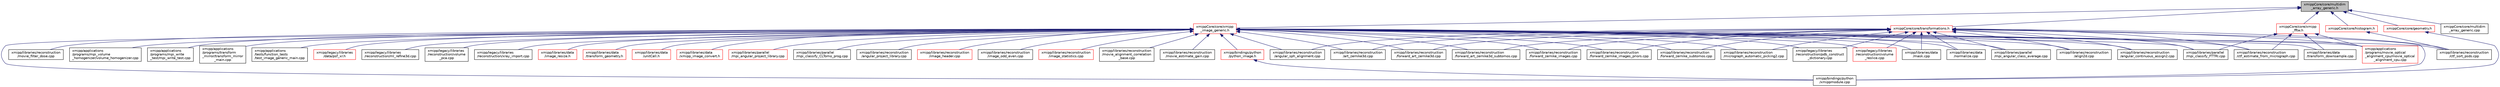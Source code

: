 digraph "xmippCore/core/multidim_array_generic.h"
{
  edge [fontname="Helvetica",fontsize="10",labelfontname="Helvetica",labelfontsize="10"];
  node [fontname="Helvetica",fontsize="10",shape=record];
  Node25 [label="xmippCore/core/multidim\l_array_generic.h",height=0.2,width=0.4,color="black", fillcolor="grey75", style="filled", fontcolor="black"];
  Node25 -> Node26 [dir="back",color="midnightblue",fontsize="10",style="solid",fontname="Helvetica"];
  Node26 [label="xmippCore/core/xmipp\l_image_generic.h",height=0.2,width=0.4,color="red", fillcolor="white", style="filled",URL="$xmipp__image__generic_8h.html"];
  Node26 -> Node27 [dir="back",color="midnightblue",fontsize="10",style="solid",fontname="Helvetica"];
  Node27 [label="xmipp/applications\l/programs/movie_optical\l_alignment_cpu/movie_optical\l_alignment_cpu.cpp",height=0.2,width=0.4,color="red", fillcolor="white", style="filled",URL="$movie__optical__alignment__cpu_8cpp.html"];
  Node26 -> Node29 [dir="back",color="midnightblue",fontsize="10",style="solid",fontname="Helvetica"];
  Node29 [label="xmipp/applications\l/programs/mpi_volume\l_homogenizer/volume_homogenizer.cpp",height=0.2,width=0.4,color="black", fillcolor="white", style="filled",URL="$volume__homogenizer_8cpp.html"];
  Node26 -> Node30 [dir="back",color="midnightblue",fontsize="10",style="solid",fontname="Helvetica"];
  Node30 [label="xmipp/applications\l/programs/mpi_write\l_test/mpi_write_test.cpp",height=0.2,width=0.4,color="black", fillcolor="white", style="filled",URL="$mpi__write__test_8cpp.html"];
  Node26 -> Node31 [dir="back",color="midnightblue",fontsize="10",style="solid",fontname="Helvetica"];
  Node31 [label="xmipp/applications\l/programs/transform\l_mirror/transform_mirror\l_main.cpp",height=0.2,width=0.4,color="black", fillcolor="white", style="filled",URL="$transform__mirror__main_8cpp.html"];
  Node26 -> Node32 [dir="back",color="midnightblue",fontsize="10",style="solid",fontname="Helvetica"];
  Node32 [label="xmipp/applications\l/tests/function_tests\l/test_image_generic_main.cpp",height=0.2,width=0.4,color="black", fillcolor="white", style="filled",URL="$test__image__generic__main_8cpp.html"];
  Node26 -> Node33 [dir="back",color="midnightblue",fontsize="10",style="solid",fontname="Helvetica"];
  Node33 [label="xmipp/bindings/python\l/python_image.h",height=0.2,width=0.4,color="red", fillcolor="white", style="filled",URL="$bindings_2python_2python__image_8h.html"];
  Node33 -> Node36 [dir="back",color="midnightblue",fontsize="10",style="solid",fontname="Helvetica"];
  Node36 [label="xmipp/bindings/python\l/xmippmodule.cpp",height=0.2,width=0.4,color="black", fillcolor="white", style="filled",URL="$xmippmodule_8cpp.html"];
  Node26 -> Node36 [dir="back",color="midnightblue",fontsize="10",style="solid",fontname="Helvetica"];
  Node26 -> Node37 [dir="back",color="midnightblue",fontsize="10",style="solid",fontname="Helvetica"];
  Node37 [label="xmipp/legacy/libraries\l/data/psf_xr.h",height=0.2,width=0.4,color="red", fillcolor="white", style="filled",URL="$psf__xr_8h.html"];
  Node26 -> Node53 [dir="back",color="midnightblue",fontsize="10",style="solid",fontname="Helvetica"];
  Node53 [label="xmipp/legacy/libraries\l/reconstruction/ml_refine3d.cpp",height=0.2,width=0.4,color="black", fillcolor="white", style="filled",URL="$ml__refine3d_8cpp.html"];
  Node26 -> Node54 [dir="back",color="midnightblue",fontsize="10",style="solid",fontname="Helvetica"];
  Node54 [label="xmipp/legacy/libraries\l/reconstruction/pdb_construct\l_dictionary.cpp",height=0.2,width=0.4,color="black", fillcolor="white", style="filled",URL="$pdb__construct__dictionary_8cpp.html"];
  Node26 -> Node55 [dir="back",color="midnightblue",fontsize="10",style="solid",fontname="Helvetica"];
  Node55 [label="xmipp/legacy/libraries\l/reconstruction/volume\l_pca.cpp",height=0.2,width=0.4,color="black", fillcolor="white", style="filled",URL="$volume__pca_8cpp.html"];
  Node26 -> Node56 [dir="back",color="midnightblue",fontsize="10",style="solid",fontname="Helvetica"];
  Node56 [label="xmipp/legacy/libraries\l/reconstruction/volume\l_reslice.cpp",height=0.2,width=0.4,color="red", fillcolor="white", style="filled",URL="$volume__reslice_8cpp.html"];
  Node26 -> Node58 [dir="back",color="midnightblue",fontsize="10",style="solid",fontname="Helvetica"];
  Node58 [label="xmipp/legacy/libraries\l/reconstruction/xray_import.cpp",height=0.2,width=0.4,color="black", fillcolor="white", style="filled",URL="$xray__import_8cpp.html"];
  Node26 -> Node59 [dir="back",color="midnightblue",fontsize="10",style="solid",fontname="Helvetica"];
  Node59 [label="xmipp/libraries/data\l/image_resize.h",height=0.2,width=0.4,color="red", fillcolor="white", style="filled",URL="$image__resize_8h.html"];
  Node26 -> Node63 [dir="back",color="midnightblue",fontsize="10",style="solid",fontname="Helvetica"];
  Node63 [label="xmipp/libraries/data\l/mask.cpp",height=0.2,width=0.4,color="black", fillcolor="white", style="filled",URL="$mask_8cpp.html"];
  Node26 -> Node64 [dir="back",color="midnightblue",fontsize="10",style="solid",fontname="Helvetica"];
  Node64 [label="xmipp/libraries/data\l/normalize.cpp",height=0.2,width=0.4,color="black", fillcolor="white", style="filled",URL="$normalize_8cpp.html"];
  Node26 -> Node65 [dir="back",color="midnightblue",fontsize="10",style="solid",fontname="Helvetica"];
  Node65 [label="xmipp/libraries/data\l/transform_downsample.cpp",height=0.2,width=0.4,color="black", fillcolor="white", style="filled",URL="$transform__downsample_8cpp.html"];
  Node26 -> Node66 [dir="back",color="midnightblue",fontsize="10",style="solid",fontname="Helvetica"];
  Node66 [label="xmipp/libraries/data\l/transform_geometry.h",height=0.2,width=0.4,color="red", fillcolor="white", style="filled",URL="$transform__geometry_8h.html"];
  Node26 -> Node70 [dir="back",color="midnightblue",fontsize="10",style="solid",fontname="Helvetica"];
  Node70 [label="xmipp/libraries/data\l/unitCell.h",height=0.2,width=0.4,color="red", fillcolor="white", style="filled",URL="$unitCell_8h.html"];
  Node26 -> Node74 [dir="back",color="midnightblue",fontsize="10",style="solid",fontname="Helvetica"];
  Node74 [label="xmipp/libraries/data\l/xmipp_image_convert.h",height=0.2,width=0.4,color="red", fillcolor="white", style="filled",URL="$xmipp__image__convert_8h.html"];
  Node26 -> Node79 [dir="back",color="midnightblue",fontsize="10",style="solid",fontname="Helvetica"];
  Node79 [label="xmipp/libraries/parallel\l/mpi_angular_class_average.cpp",height=0.2,width=0.4,color="black", fillcolor="white", style="filled",URL="$mpi__angular__class__average_8cpp.html"];
  Node26 -> Node80 [dir="back",color="midnightblue",fontsize="10",style="solid",fontname="Helvetica"];
  Node80 [label="xmipp/libraries/parallel\l/mpi_angular_project_library.cpp",height=0.2,width=0.4,color="red", fillcolor="white", style="filled",URL="$mpi__angular__project__library_8cpp.html"];
  Node26 -> Node82 [dir="back",color="midnightblue",fontsize="10",style="solid",fontname="Helvetica"];
  Node82 [label="xmipp/libraries/parallel\l/mpi_classify_CLTomo_prog.cpp",height=0.2,width=0.4,color="black", fillcolor="white", style="filled",URL="$mpi__classify__CLTomo__prog_8cpp.html"];
  Node26 -> Node83 [dir="back",color="midnightblue",fontsize="10",style="solid",fontname="Helvetica"];
  Node83 [label="xmipp/libraries/parallel\l/mpi_classify_FTTRI.cpp",height=0.2,width=0.4,color="black", fillcolor="white", style="filled",URL="$mpi__classify__FTTRI_8cpp.html"];
  Node26 -> Node84 [dir="back",color="midnightblue",fontsize="10",style="solid",fontname="Helvetica"];
  Node84 [label="xmipp/libraries/reconstruction\l/align2d.cpp",height=0.2,width=0.4,color="black", fillcolor="white", style="filled",URL="$align2d_8cpp.html"];
  Node26 -> Node85 [dir="back",color="midnightblue",fontsize="10",style="solid",fontname="Helvetica"];
  Node85 [label="xmipp/libraries/reconstruction\l/angular_continuous_assign2.cpp",height=0.2,width=0.4,color="black", fillcolor="white", style="filled",URL="$angular__continuous__assign2_8cpp.html"];
  Node26 -> Node86 [dir="back",color="midnightblue",fontsize="10",style="solid",fontname="Helvetica"];
  Node86 [label="xmipp/libraries/reconstruction\l/angular_project_library.cpp",height=0.2,width=0.4,color="black", fillcolor="white", style="filled",URL="$angular__project__library_8cpp.html"];
  Node26 -> Node87 [dir="back",color="midnightblue",fontsize="10",style="solid",fontname="Helvetica"];
  Node87 [label="xmipp/libraries/reconstruction\l/angular_sph_alignment.cpp",height=0.2,width=0.4,color="black", fillcolor="white", style="filled",URL="$angular__sph__alignment_8cpp.html"];
  Node26 -> Node88 [dir="back",color="midnightblue",fontsize="10",style="solid",fontname="Helvetica"];
  Node88 [label="xmipp/libraries/reconstruction\l/art_zernike3d.cpp",height=0.2,width=0.4,color="black", fillcolor="white", style="filled",URL="$art__zernike3d_8cpp.html"];
  Node26 -> Node89 [dir="back",color="midnightblue",fontsize="10",style="solid",fontname="Helvetica"];
  Node89 [label="xmipp/libraries/reconstruction\l/ctf_estimate_from_micrograph.cpp",height=0.2,width=0.4,color="black", fillcolor="white", style="filled",URL="$ctf__estimate__from__micrograph_8cpp.html"];
  Node26 -> Node90 [dir="back",color="midnightblue",fontsize="10",style="solid",fontname="Helvetica"];
  Node90 [label="xmipp/libraries/reconstruction\l/ctf_sort_psds.cpp",height=0.2,width=0.4,color="black", fillcolor="white", style="filled",URL="$ctf__sort__psds_8cpp.html"];
  Node26 -> Node91 [dir="back",color="midnightblue",fontsize="10",style="solid",fontname="Helvetica"];
  Node91 [label="xmipp/libraries/reconstruction\l/forward_art_zernike3d.cpp",height=0.2,width=0.4,color="black", fillcolor="white", style="filled",URL="$forward__art__zernike3d_8cpp.html"];
  Node26 -> Node92 [dir="back",color="midnightblue",fontsize="10",style="solid",fontname="Helvetica"];
  Node92 [label="xmipp/libraries/reconstruction\l/forward_art_zernike3d_subtomos.cpp",height=0.2,width=0.4,color="black", fillcolor="white", style="filled",URL="$libraries_2reconstruction_2forward__art__zernike3d__subtomos_8cpp.html"];
  Node26 -> Node93 [dir="back",color="midnightblue",fontsize="10",style="solid",fontname="Helvetica"];
  Node93 [label="xmipp/libraries/reconstruction\l/forward_zernike_images.cpp",height=0.2,width=0.4,color="black", fillcolor="white", style="filled",URL="$forward__zernike__images_8cpp.html"];
  Node26 -> Node94 [dir="back",color="midnightblue",fontsize="10",style="solid",fontname="Helvetica"];
  Node94 [label="xmipp/libraries/reconstruction\l/forward_zernike_images_priors.cpp",height=0.2,width=0.4,color="black", fillcolor="white", style="filled",URL="$forward__zernike__images__priors_8cpp.html"];
  Node26 -> Node95 [dir="back",color="midnightblue",fontsize="10",style="solid",fontname="Helvetica"];
  Node95 [label="xmipp/libraries/reconstruction\l/forward_zernike_subtomos.cpp",height=0.2,width=0.4,color="black", fillcolor="white", style="filled",URL="$libraries_2reconstruction_2forward__zernike__subtomos_8cpp.html"];
  Node26 -> Node96 [dir="back",color="midnightblue",fontsize="10",style="solid",fontname="Helvetica"];
  Node96 [label="xmipp/libraries/reconstruction\l/image_header.cpp",height=0.2,width=0.4,color="red", fillcolor="white", style="filled",URL="$image__header_8cpp.html"];
  Node26 -> Node98 [dir="back",color="midnightblue",fontsize="10",style="solid",fontname="Helvetica"];
  Node98 [label="xmipp/libraries/reconstruction\l/image_odd_even.cpp",height=0.2,width=0.4,color="black", fillcolor="white", style="filled",URL="$image__odd__even_8cpp.html"];
  Node26 -> Node99 [dir="back",color="midnightblue",fontsize="10",style="solid",fontname="Helvetica"];
  Node99 [label="xmipp/libraries/reconstruction\l/image_statistics.cpp",height=0.2,width=0.4,color="red", fillcolor="white", style="filled",URL="$image__statistics_8cpp.html"];
  Node26 -> Node101 [dir="back",color="midnightblue",fontsize="10",style="solid",fontname="Helvetica"];
  Node101 [label="xmipp/libraries/reconstruction\l/micrograph_automatic_picking2.cpp",height=0.2,width=0.4,color="black", fillcolor="white", style="filled",URL="$micrograph__automatic__picking2_8cpp.html"];
  Node26 -> Node102 [dir="back",color="midnightblue",fontsize="10",style="solid",fontname="Helvetica"];
  Node102 [label="xmipp/libraries/reconstruction\l/movie_alignment_correlation\l_base.cpp",height=0.2,width=0.4,color="black", fillcolor="white", style="filled",URL="$movie__alignment__correlation__base_8cpp.html"];
  Node26 -> Node103 [dir="back",color="midnightblue",fontsize="10",style="solid",fontname="Helvetica"];
  Node103 [label="xmipp/libraries/reconstruction\l/movie_estimate_gain.cpp",height=0.2,width=0.4,color="black", fillcolor="white", style="filled",URL="$movie__estimate__gain_8cpp.html"];
  Node26 -> Node104 [dir="back",color="midnightblue",fontsize="10",style="solid",fontname="Helvetica"];
  Node104 [label="xmipp/libraries/reconstruction\l/movie_filter_dose.cpp",height=0.2,width=0.4,color="black", fillcolor="white", style="filled",URL="$libraries_2reconstruction_2movie__filter__dose_8cpp.html"];
  Node25 -> Node127 [dir="back",color="midnightblue",fontsize="10",style="solid",fontname="Helvetica"];
  Node127 [label="xmippCore/core/transformations.h",height=0.2,width=0.4,color="red", fillcolor="white", style="filled",URL="$transformations_8h.html"];
  Node127 -> Node27 [dir="back",color="midnightblue",fontsize="10",style="solid",fontname="Helvetica"];
  Node127 -> Node36 [dir="back",color="midnightblue",fontsize="10",style="solid",fontname="Helvetica"];
  Node127 -> Node54 [dir="back",color="midnightblue",fontsize="10",style="solid",fontname="Helvetica"];
  Node127 -> Node56 [dir="back",color="midnightblue",fontsize="10",style="solid",fontname="Helvetica"];
  Node127 -> Node63 [dir="back",color="midnightblue",fontsize="10",style="solid",fontname="Helvetica"];
  Node127 -> Node64 [dir="back",color="midnightblue",fontsize="10",style="solid",fontname="Helvetica"];
  Node127 -> Node79 [dir="back",color="midnightblue",fontsize="10",style="solid",fontname="Helvetica"];
  Node127 -> Node83 [dir="back",color="midnightblue",fontsize="10",style="solid",fontname="Helvetica"];
  Node127 -> Node84 [dir="back",color="midnightblue",fontsize="10",style="solid",fontname="Helvetica"];
  Node127 -> Node85 [dir="back",color="midnightblue",fontsize="10",style="solid",fontname="Helvetica"];
  Node127 -> Node87 [dir="back",color="midnightblue",fontsize="10",style="solid",fontname="Helvetica"];
  Node127 -> Node88 [dir="back",color="midnightblue",fontsize="10",style="solid",fontname="Helvetica"];
  Node127 -> Node89 [dir="back",color="midnightblue",fontsize="10",style="solid",fontname="Helvetica"];
  Node127 -> Node90 [dir="back",color="midnightblue",fontsize="10",style="solid",fontname="Helvetica"];
  Node127 -> Node91 [dir="back",color="midnightblue",fontsize="10",style="solid",fontname="Helvetica"];
  Node127 -> Node92 [dir="back",color="midnightblue",fontsize="10",style="solid",fontname="Helvetica"];
  Node127 -> Node93 [dir="back",color="midnightblue",fontsize="10",style="solid",fontname="Helvetica"];
  Node127 -> Node94 [dir="back",color="midnightblue",fontsize="10",style="solid",fontname="Helvetica"];
  Node127 -> Node95 [dir="back",color="midnightblue",fontsize="10",style="solid",fontname="Helvetica"];
  Node127 -> Node101 [dir="back",color="midnightblue",fontsize="10",style="solid",fontname="Helvetica"];
  Node25 -> Node341 [dir="back",color="midnightblue",fontsize="10",style="solid",fontname="Helvetica"];
  Node341 [label="xmippCore/core/geometry.h",height=0.2,width=0.4,color="red", fillcolor="white", style="filled",URL="$geometry_8h.html"];
  Node341 -> Node36 [dir="back",color="midnightblue",fontsize="10",style="solid",fontname="Helvetica"];
  Node25 -> Node496 [dir="back",color="midnightblue",fontsize="10",style="solid",fontname="Helvetica"];
  Node496 [label="xmippCore/core/histogram.h",height=0.2,width=0.4,color="red", fillcolor="white", style="filled",URL="$histogram_8h.html"];
  Node496 -> Node90 [dir="back",color="midnightblue",fontsize="10",style="solid",fontname="Helvetica"];
  Node25 -> Node513 [dir="back",color="midnightblue",fontsize="10",style="solid",fontname="Helvetica"];
  Node513 [label="xmippCore/core/xmipp\l_fftw.h",height=0.2,width=0.4,color="red", fillcolor="white", style="filled",URL="$xmipp__fftw_8h.html"];
  Node513 -> Node27 [dir="back",color="midnightblue",fontsize="10",style="solid",fontname="Helvetica"];
  Node513 -> Node65 [dir="back",color="midnightblue",fontsize="10",style="solid",fontname="Helvetica"];
  Node513 -> Node83 [dir="back",color="midnightblue",fontsize="10",style="solid",fontname="Helvetica"];
  Node513 -> Node89 [dir="back",color="midnightblue",fontsize="10",style="solid",fontname="Helvetica"];
  Node25 -> Node646 [dir="back",color="midnightblue",fontsize="10",style="solid",fontname="Helvetica"];
  Node646 [label="xmippCore/core/multidim\l_array_generic.cpp",height=0.2,width=0.4,color="black", fillcolor="white", style="filled",URL="$multidim__array__generic_8cpp.html"];
}
